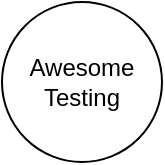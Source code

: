 <mxfile version="13.6.5" type="github">
  <diagram id="xfuP17FK5kWp8BaGcELE" name="Page-1">
    <mxGraphModel dx="2062" dy="756" grid="1" gridSize="10" guides="1" tooltips="1" connect="1" arrows="1" fold="1" page="1" pageScale="1" pageWidth="850" pageHeight="1100" math="0" shadow="0">
      <root>
        <mxCell id="0" />
        <mxCell id="1" parent="0" />
        <mxCell id="hUkLLyyMaZW1QtFRx6ls-1" value="Awesome Testing" style="ellipse;whiteSpace=wrap;html=1;aspect=fixed;" vertex="1" parent="1">
          <mxGeometry x="380" y="350" width="80" height="80" as="geometry" />
        </mxCell>
      </root>
    </mxGraphModel>
  </diagram>
</mxfile>
